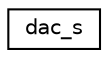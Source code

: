 digraph "Graphical Class Hierarchy"
{
 // LATEX_PDF_SIZE
  edge [fontname="Helvetica",fontsize="10",labelfontname="Helvetica",labelfontsize="10"];
  node [fontname="Helvetica",fontsize="10",shape=record];
  rankdir="LR";
  Node0 [label="dac_s",height=0.2,width=0.4,color="black", fillcolor="white", style="filled",URL="$structdac__s.html",tooltip=" "];
}
